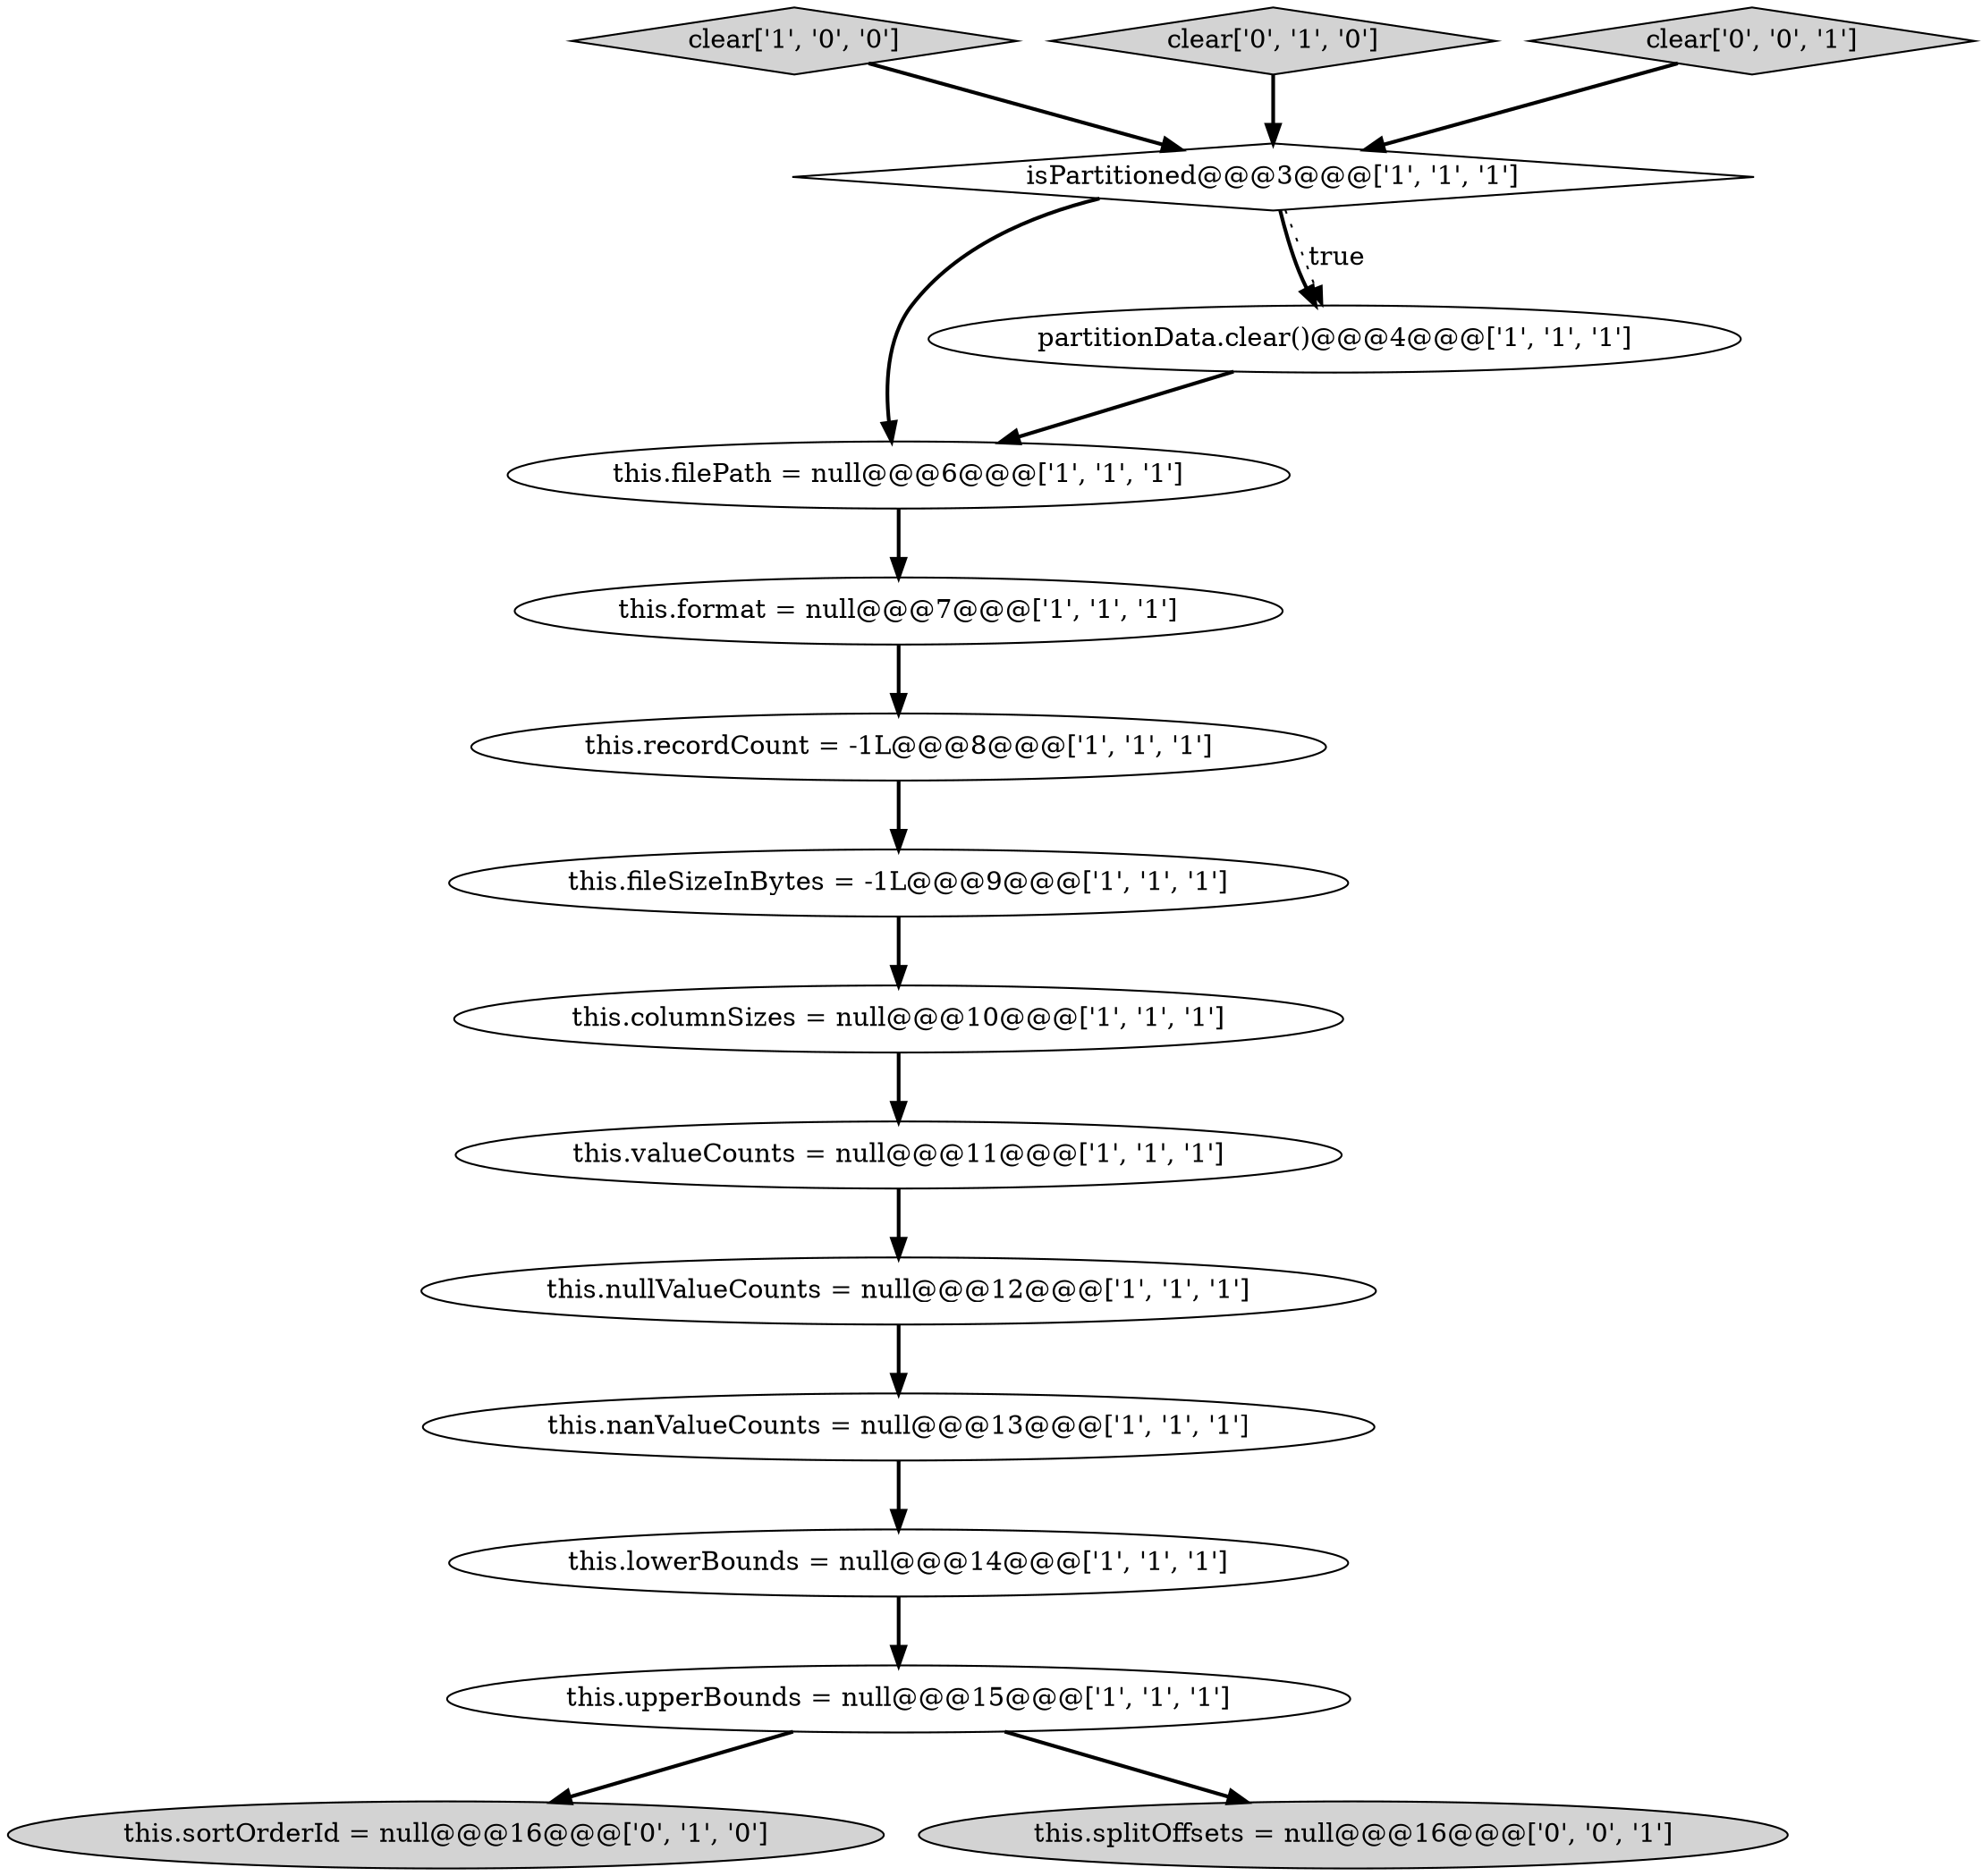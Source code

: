 digraph {
5 [style = filled, label = "this.recordCount = -1L@@@8@@@['1', '1', '1']", fillcolor = white, shape = ellipse image = "AAA0AAABBB1BBB"];
1 [style = filled, label = "this.filePath = null@@@6@@@['1', '1', '1']", fillcolor = white, shape = ellipse image = "AAA0AAABBB1BBB"];
4 [style = filled, label = "this.fileSizeInBytes = -1L@@@9@@@['1', '1', '1']", fillcolor = white, shape = ellipse image = "AAA0AAABBB1BBB"];
10 [style = filled, label = "this.columnSizes = null@@@10@@@['1', '1', '1']", fillcolor = white, shape = ellipse image = "AAA0AAABBB1BBB"];
0 [style = filled, label = "this.upperBounds = null@@@15@@@['1', '1', '1']", fillcolor = white, shape = ellipse image = "AAA0AAABBB1BBB"];
7 [style = filled, label = "clear['1', '0', '0']", fillcolor = lightgray, shape = diamond image = "AAA0AAABBB1BBB"];
2 [style = filled, label = "isPartitioned@@@3@@@['1', '1', '1']", fillcolor = white, shape = diamond image = "AAA0AAABBB1BBB"];
3 [style = filled, label = "this.format = null@@@7@@@['1', '1', '1']", fillcolor = white, shape = ellipse image = "AAA0AAABBB1BBB"];
13 [style = filled, label = "this.sortOrderId = null@@@16@@@['0', '1', '0']", fillcolor = lightgray, shape = ellipse image = "AAA1AAABBB2BBB"];
8 [style = filled, label = "this.nanValueCounts = null@@@13@@@['1', '1', '1']", fillcolor = white, shape = ellipse image = "AAA0AAABBB1BBB"];
6 [style = filled, label = "this.nullValueCounts = null@@@12@@@['1', '1', '1']", fillcolor = white, shape = ellipse image = "AAA0AAABBB1BBB"];
11 [style = filled, label = "this.valueCounts = null@@@11@@@['1', '1', '1']", fillcolor = white, shape = ellipse image = "AAA0AAABBB1BBB"];
16 [style = filled, label = "this.splitOffsets = null@@@16@@@['0', '0', '1']", fillcolor = lightgray, shape = ellipse image = "AAA0AAABBB3BBB"];
14 [style = filled, label = "clear['0', '1', '0']", fillcolor = lightgray, shape = diamond image = "AAA0AAABBB2BBB"];
12 [style = filled, label = "this.lowerBounds = null@@@14@@@['1', '1', '1']", fillcolor = white, shape = ellipse image = "AAA0AAABBB1BBB"];
15 [style = filled, label = "clear['0', '0', '1']", fillcolor = lightgray, shape = diamond image = "AAA0AAABBB3BBB"];
9 [style = filled, label = "partitionData.clear()@@@4@@@['1', '1', '1']", fillcolor = white, shape = ellipse image = "AAA0AAABBB1BBB"];
4->10 [style = bold, label=""];
14->2 [style = bold, label=""];
12->0 [style = bold, label=""];
2->9 [style = bold, label=""];
1->3 [style = bold, label=""];
0->16 [style = bold, label=""];
10->11 [style = bold, label=""];
11->6 [style = bold, label=""];
9->1 [style = bold, label=""];
8->12 [style = bold, label=""];
2->1 [style = bold, label=""];
6->8 [style = bold, label=""];
7->2 [style = bold, label=""];
3->5 [style = bold, label=""];
0->13 [style = bold, label=""];
5->4 [style = bold, label=""];
15->2 [style = bold, label=""];
2->9 [style = dotted, label="true"];
}
